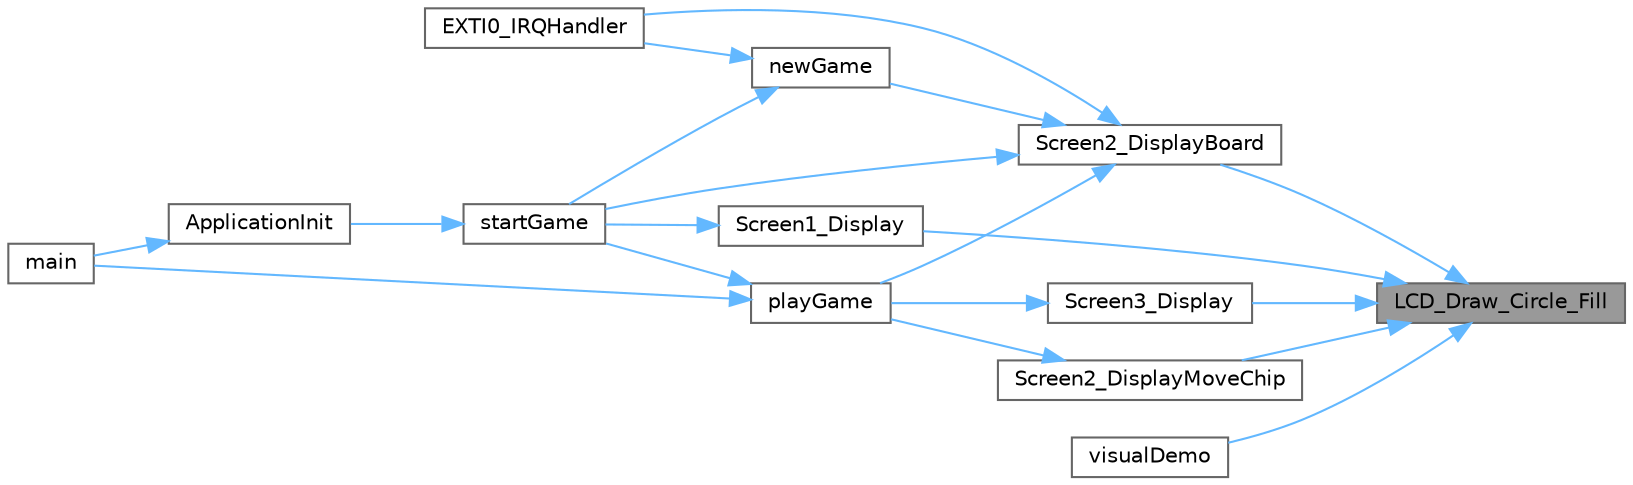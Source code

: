 digraph "LCD_Draw_Circle_Fill"
{
 // LATEX_PDF_SIZE
  bgcolor="transparent";
  edge [fontname=Helvetica,fontsize=10,labelfontname=Helvetica,labelfontsize=10];
  node [fontname=Helvetica,fontsize=10,shape=box,height=0.2,width=0.4];
  rankdir="RL";
  Node1 [id="Node000001",label="LCD_Draw_Circle_Fill",height=0.2,width=0.4,color="gray40", fillcolor="grey60", style="filled", fontcolor="black",tooltip=" "];
  Node1 -> Node2 [id="edge1_Node000001_Node000002",dir="back",color="steelblue1",style="solid",tooltip=" "];
  Node2 [id="Node000002",label="Screen1_Display",height=0.2,width=0.4,color="grey40", fillcolor="white", style="filled",URL="$_display_8c.html#a930e0d87767d5dd317b9bb971e664394",tooltip="displays 1 or 2 player mode choice screen (startup)"];
  Node2 -> Node3 [id="edge2_Node000002_Node000003",dir="back",color="steelblue1",style="solid",tooltip=" "];
  Node3 [id="Node000003",label="startGame",height=0.2,width=0.4,color="grey40", fillcolor="white", style="filled",URL="$_application_code_8c.html#abf5f6de04bef125dc7c4b1cda0357d3f",tooltip="starts a new game and sets scores to zero, displays screen 1 and sets player mode"];
  Node3 -> Node4 [id="edge3_Node000003_Node000004",dir="back",color="steelblue1",style="solid",tooltip=" "];
  Node4 [id="Node000004",label="ApplicationInit",height=0.2,width=0.4,color="grey40", fillcolor="white", style="filled",URL="$_application_code_8c.html#a784bc21ff799c79e41f61fbb3583d1e9",tooltip=" "];
  Node4 -> Node5 [id="edge4_Node000004_Node000005",dir="back",color="steelblue1",style="solid",tooltip=" "];
  Node5 [id="Node000005",label="main",height=0.2,width=0.4,color="grey40", fillcolor="white", style="filled",URL="$main_8c.html#a840291bc02cba5474a4cb46a9b9566fe",tooltip="The application entry point."];
  Node1 -> Node6 [id="edge5_Node000001_Node000006",dir="back",color="steelblue1",style="solid",tooltip=" "];
  Node6 [id="Node000006",label="Screen2_DisplayBoard",height=0.2,width=0.4,color="grey40", fillcolor="white", style="filled",URL="$_display_8c.html#a5bc581d263574a331a20dd48e5c38773",tooltip="displays the board and connect 4 lettering while playing the game"];
  Node6 -> Node7 [id="edge6_Node000006_Node000007",dir="back",color="steelblue1",style="solid",tooltip=" "];
  Node7 [id="Node000007",label="EXTI0_IRQHandler",height=0.2,width=0.4,color="grey40", fillcolor="white", style="filled",URL="$_application_code_8c.html#ac40e3efd9598191869ae6e4677df48ba",tooltip=" "];
  Node6 -> Node8 [id="edge7_Node000006_Node000008",dir="back",color="steelblue1",style="solid",tooltip=" "];
  Node8 [id="Node000008",label="newGame",height=0.2,width=0.4,color="grey40", fillcolor="white", style="filled",URL="$_application_code_8c.html#a24903cba723365d50b4c662e33e91707",tooltip="Creates a new gameboard, flips the starting player, and starts the timer."];
  Node8 -> Node7 [id="edge8_Node000008_Node000007",dir="back",color="steelblue1",style="solid",tooltip=" "];
  Node8 -> Node3 [id="edge9_Node000008_Node000003",dir="back",color="steelblue1",style="solid",tooltip=" "];
  Node6 -> Node9 [id="edge10_Node000006_Node000009",dir="back",color="steelblue1",style="solid",tooltip=" "];
  Node9 [id="Node000009",label="playGame",height=0.2,width=0.4,color="grey40", fillcolor="white", style="filled",URL="$_application_code_8c.html#ab7c3a6586b18c40cdf49c922ba6edc5a",tooltip="loop that runs the program to play the game"];
  Node9 -> Node5 [id="edge11_Node000009_Node000005",dir="back",color="steelblue1",style="solid",tooltip=" "];
  Node9 -> Node3 [id="edge12_Node000009_Node000003",dir="back",color="steelblue1",style="solid",tooltip=" "];
  Node6 -> Node3 [id="edge13_Node000006_Node000003",dir="back",color="steelblue1",style="solid",tooltip=" "];
  Node1 -> Node10 [id="edge14_Node000001_Node000010",dir="back",color="steelblue1",style="solid",tooltip=" "];
  Node10 [id="Node000010",label="Screen2_DisplayMoveChip",height=0.2,width=0.4,color="grey40", fillcolor="white", style="filled",URL="$_display_8c.html#ad6a9f3b56b0e9f012ec296470d33fd80",tooltip="displays the moving chip at its given location"];
  Node10 -> Node9 [id="edge15_Node000010_Node000009",dir="back",color="steelblue1",style="solid",tooltip=" "];
  Node1 -> Node11 [id="edge16_Node000001_Node000011",dir="back",color="steelblue1",style="solid",tooltip=" "];
  Node11 [id="Node000011",label="Screen3_Display",height=0.2,width=0.4,color="grey40", fillcolor="white", style="filled",URL="$_display_8c.html#ae449fa53977e9b5a60f38a6b99c9a2fd",tooltip="displays end game screen with scores and time played"];
  Node11 -> Node9 [id="edge17_Node000011_Node000009",dir="back",color="steelblue1",style="solid",tooltip=" "];
  Node1 -> Node12 [id="edge18_Node000001_Node000012",dir="back",color="steelblue1",style="solid",tooltip=" "];
  Node12 [id="Node000012",label="visualDemo",height=0.2,width=0.4,color="grey40", fillcolor="white", style="filled",URL="$_l_c_d___driver_8c.html#aac33094cbe08196b782a4c0d3a33fff7",tooltip=" "];
}
